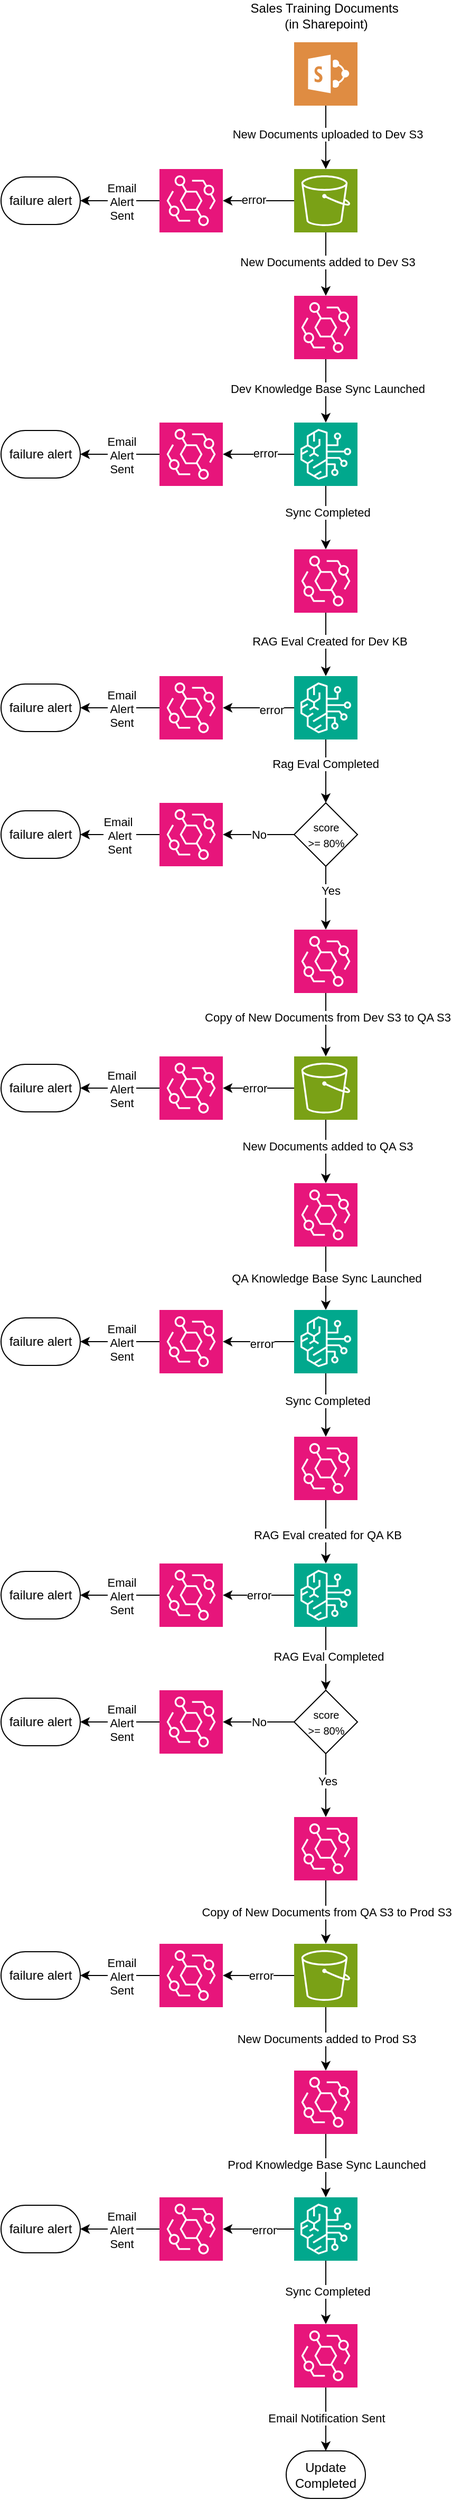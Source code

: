 <mxfile version="28.2.4">
  <diagram name="Page-1" id="6CO7TYVCKSgY1BVK7JIl">
    <mxGraphModel dx="1932" dy="1053" grid="1" gridSize="10" guides="1" tooltips="1" connect="1" arrows="1" fold="1" page="0" pageScale="1" pageWidth="850" pageHeight="1100" math="0" shadow="0">
      <root>
        <mxCell id="0" />
        <mxCell id="1" parent="0" />
        <mxCell id="IfqY_Ha_KSQStL62-luk-1" value="" style="sketch=0;pointerEvents=1;shadow=0;dashed=0;html=1;strokeColor=none;fillColor=#DF8C42;labelPosition=center;verticalLabelPosition=bottom;verticalAlign=top;align=center;outlineConnect=0;shape=mxgraph.veeam2.microsoft_sharepoint;aspect=fixed;" parent="1" vertex="1">
          <mxGeometry x="247.5" y="-120" width="60" height="60" as="geometry" />
        </mxCell>
        <mxCell id="IfqY_Ha_KSQStL62-luk-50" style="edgeStyle=orthogonalEdgeStyle;rounded=0;orthogonalLoop=1;jettySize=auto;html=1;exitX=0.5;exitY=1;exitDx=0;exitDy=0;exitPerimeter=0;" parent="1" source="IfqY_Ha_KSQStL62-luk-2" target="IfqY_Ha_KSQStL62-luk-12" edge="1">
          <mxGeometry relative="1" as="geometry" />
        </mxCell>
        <mxCell id="IfqY_Ha_KSQStL62-luk-72" value="New Documents added to Dev S3" style="edgeLabel;html=1;align=center;verticalAlign=middle;resizable=0;points=[];" parent="IfqY_Ha_KSQStL62-luk-50" vertex="1" connectable="0">
          <mxGeometry x="-0.067" y="1" relative="1" as="geometry">
            <mxPoint as="offset" />
          </mxGeometry>
        </mxCell>
        <mxCell id="IfqY_Ha_KSQStL62-luk-2" value="" style="sketch=0;points=[[0,0,0],[0.25,0,0],[0.5,0,0],[0.75,0,0],[1,0,0],[0,1,0],[0.25,1,0],[0.5,1,0],[0.75,1,0],[1,1,0],[0,0.25,0],[0,0.5,0],[0,0.75,0],[1,0.25,0],[1,0.5,0],[1,0.75,0]];outlineConnect=0;fontColor=#232F3E;fillColor=#7AA116;strokeColor=#ffffff;dashed=0;verticalLabelPosition=bottom;verticalAlign=top;align=center;html=1;fontSize=12;fontStyle=0;aspect=fixed;shape=mxgraph.aws4.resourceIcon;resIcon=mxgraph.aws4.s3;" parent="1" vertex="1">
          <mxGeometry x="247.5" width="60" height="60" as="geometry" />
        </mxCell>
        <mxCell id="IfqY_Ha_KSQStL62-luk-3" value="" style="sketch=0;points=[[0,0,0],[0.25,0,0],[0.5,0,0],[0.75,0,0],[1,0,0],[0,1,0],[0.25,1,0],[0.5,1,0],[0.75,1,0],[1,1,0],[0,0.25,0],[0,0.5,0],[0,0.75,0],[1,0.25,0],[1,0.5,0],[1,0.75,0]];outlineConnect=0;fontColor=#232F3E;fillColor=#01A88D;strokeColor=#ffffff;dashed=0;verticalLabelPosition=bottom;verticalAlign=top;align=center;html=1;fontSize=12;fontStyle=0;aspect=fixed;shape=mxgraph.aws4.resourceIcon;resIcon=mxgraph.aws4.bedrock;" parent="1" vertex="1">
          <mxGeometry x="247.5" y="240" width="60" height="60" as="geometry" />
        </mxCell>
        <mxCell id="IfqY_Ha_KSQStL62-luk-134" style="edgeStyle=orthogonalEdgeStyle;rounded=0;orthogonalLoop=1;jettySize=auto;html=1;exitX=0;exitY=0.5;exitDx=0;exitDy=0;exitPerimeter=0;" parent="1" source="IfqY_Ha_KSQStL62-luk-4" target="IfqY_Ha_KSQStL62-luk-120" edge="1">
          <mxGeometry relative="1" as="geometry" />
        </mxCell>
        <mxCell id="IfqY_Ha_KSQStL62-luk-135" value="error" style="edgeLabel;html=1;align=center;verticalAlign=middle;resizable=0;points=[];" parent="IfqY_Ha_KSQStL62-luk-134" vertex="1" connectable="0">
          <mxGeometry x="-0.363" y="2" relative="1" as="geometry">
            <mxPoint as="offset" />
          </mxGeometry>
        </mxCell>
        <mxCell id="IfqY_Ha_KSQStL62-luk-4" value="" style="sketch=0;points=[[0,0,0],[0.25,0,0],[0.5,0,0],[0.75,0,0],[1,0,0],[0,1,0],[0.25,1,0],[0.5,1,0],[0.75,1,0],[1,1,0],[0,0.25,0],[0,0.5,0],[0,0.75,0],[1,0.25,0],[1,0.5,0],[1,0.75,0]];outlineConnect=0;fontColor=#232F3E;fillColor=#01A88D;strokeColor=#ffffff;dashed=0;verticalLabelPosition=bottom;verticalAlign=top;align=center;html=1;fontSize=12;fontStyle=0;aspect=fixed;shape=mxgraph.aws4.resourceIcon;resIcon=mxgraph.aws4.bedrock;" parent="1" vertex="1">
          <mxGeometry x="247.5" y="480" width="60" height="60" as="geometry" />
        </mxCell>
        <mxCell id="IfqY_Ha_KSQStL62-luk-5" value="" style="sketch=0;points=[[0,0,0],[0.25,0,0],[0.5,0,0],[0.75,0,0],[1,0,0],[0,1,0],[0.25,1,0],[0.5,1,0],[0.75,1,0],[1,1,0],[0,0.25,0],[0,0.5,0],[0,0.75,0],[1,0.25,0],[1,0.5,0],[1,0.75,0]];outlineConnect=0;fontColor=#232F3E;fillColor=#E7157B;strokeColor=#ffffff;dashed=0;verticalLabelPosition=bottom;verticalAlign=top;align=center;html=1;fontSize=12;fontStyle=0;aspect=fixed;shape=mxgraph.aws4.resourceIcon;resIcon=mxgraph.aws4.eventbridge;" parent="1" vertex="1">
          <mxGeometry x="120" y="600" width="60" height="60" as="geometry" />
        </mxCell>
        <mxCell id="IfqY_Ha_KSQStL62-luk-10" value="" style="sketch=0;points=[[0,0,0],[0.25,0,0],[0.5,0,0],[0.75,0,0],[1,0,0],[0,1,0],[0.25,1,0],[0.5,1,0],[0.75,1,0],[1,1,0],[0,0.25,0],[0,0.5,0],[0,0.75,0],[1,0.25,0],[1,0.5,0],[1,0.75,0]];outlineConnect=0;fontColor=#232F3E;fillColor=#E7157B;strokeColor=#ffffff;dashed=0;verticalLabelPosition=bottom;verticalAlign=top;align=center;html=1;fontSize=12;fontStyle=0;aspect=fixed;shape=mxgraph.aws4.resourceIcon;resIcon=mxgraph.aws4.eventbridge;" parent="1" vertex="1">
          <mxGeometry x="247.5" y="360" width="60" height="60" as="geometry" />
        </mxCell>
        <mxCell id="IfqY_Ha_KSQStL62-luk-51" style="edgeStyle=orthogonalEdgeStyle;rounded=0;orthogonalLoop=1;jettySize=auto;html=1;exitX=0.5;exitY=1;exitDx=0;exitDy=0;exitPerimeter=0;" parent="1" source="IfqY_Ha_KSQStL62-luk-12" target="IfqY_Ha_KSQStL62-luk-3" edge="1">
          <mxGeometry relative="1" as="geometry" />
        </mxCell>
        <mxCell id="IfqY_Ha_KSQStL62-luk-73" value="Dev Knowledge Base Sync Launched" style="edgeLabel;html=1;align=center;verticalAlign=middle;resizable=0;points=[];" parent="IfqY_Ha_KSQStL62-luk-51" vertex="1" connectable="0">
          <mxGeometry x="-0.067" y="1" relative="1" as="geometry">
            <mxPoint as="offset" />
          </mxGeometry>
        </mxCell>
        <mxCell id="IfqY_Ha_KSQStL62-luk-12" value="" style="sketch=0;points=[[0,0,0],[0.25,0,0],[0.5,0,0],[0.75,0,0],[1,0,0],[0,1,0],[0.25,1,0],[0.5,1,0],[0.75,1,0],[1,1,0],[0,0.25,0],[0,0.5,0],[0,0.75,0],[1,0.25,0],[1,0.5,0],[1,0.75,0]];outlineConnect=0;fontColor=#232F3E;fillColor=#E7157B;strokeColor=#ffffff;dashed=0;verticalLabelPosition=bottom;verticalAlign=top;align=center;html=1;fontSize=12;fontStyle=0;aspect=fixed;shape=mxgraph.aws4.resourceIcon;resIcon=mxgraph.aws4.eventbridge;" parent="1" vertex="1">
          <mxGeometry x="247.5" y="120" width="60" height="60" as="geometry" />
        </mxCell>
        <mxCell id="IfqY_Ha_KSQStL62-luk-55" value="No" style="edgeStyle=orthogonalEdgeStyle;rounded=0;orthogonalLoop=1;jettySize=auto;html=1;exitX=0;exitY=0.5;exitDx=0;exitDy=0;exitPerimeter=0;" parent="1" source="IfqY_Ha_KSQStL62-luk-26" target="IfqY_Ha_KSQStL62-luk-5" edge="1">
          <mxGeometry relative="1" as="geometry" />
        </mxCell>
        <mxCell id="IfqY_Ha_KSQStL62-luk-57" style="edgeStyle=orthogonalEdgeStyle;rounded=0;orthogonalLoop=1;jettySize=auto;html=1;exitX=0.5;exitY=1;exitDx=0;exitDy=0;exitPerimeter=0;" parent="1" source="IfqY_Ha_KSQStL62-luk-26" target="IfqY_Ha_KSQStL62-luk-30" edge="1">
          <mxGeometry relative="1" as="geometry" />
        </mxCell>
        <mxCell id="IfqY_Ha_KSQStL62-luk-78" value="Yes" style="edgeLabel;html=1;align=center;verticalAlign=middle;resizable=0;points=[];" parent="IfqY_Ha_KSQStL62-luk-57" vertex="1" connectable="0">
          <mxGeometry x="-0.233" y="4" relative="1" as="geometry">
            <mxPoint as="offset" />
          </mxGeometry>
        </mxCell>
        <mxCell id="IfqY_Ha_KSQStL62-luk-26" value="&lt;div&gt;&lt;font style=&quot;font-size: 10px;&quot;&gt;score&lt;/font&gt;&lt;/div&gt;&lt;div&gt;&lt;font style=&quot;font-size: 10px;&quot;&gt;&amp;gt;= 80%&lt;/font&gt;&lt;/div&gt;" style="strokeWidth=1;html=1;shape=mxgraph.flowchart.decision;whiteSpace=wrap;aspect=fixed;" parent="1" vertex="1">
          <mxGeometry x="247.5" y="600" width="60" height="60" as="geometry" />
        </mxCell>
        <mxCell id="IfqY_Ha_KSQStL62-luk-29" value="failure alert" style="strokeWidth=1;html=1;shape=mxgraph.flowchart.terminator;whiteSpace=wrap;aspect=fixed;" parent="1" vertex="1">
          <mxGeometry x="-30" y="607.5" width="75" height="45" as="geometry" />
        </mxCell>
        <mxCell id="IfqY_Ha_KSQStL62-luk-30" value="" style="sketch=0;points=[[0,0,0],[0.25,0,0],[0.5,0,0],[0.75,0,0],[1,0,0],[0,1,0],[0.25,1,0],[0.5,1,0],[0.75,1,0],[1,1,0],[0,0.25,0],[0,0.5,0],[0,0.75,0],[1,0.25,0],[1,0.5,0],[1,0.75,0]];outlineConnect=0;fontColor=#232F3E;fillColor=#E7157B;strokeColor=#ffffff;dashed=0;verticalLabelPosition=bottom;verticalAlign=top;align=center;html=1;fontSize=12;fontStyle=0;aspect=fixed;shape=mxgraph.aws4.resourceIcon;resIcon=mxgraph.aws4.eventbridge;" parent="1" vertex="1">
          <mxGeometry x="247.5" y="720" width="60" height="60" as="geometry" />
        </mxCell>
        <mxCell id="IfqY_Ha_KSQStL62-luk-136" style="edgeStyle=orthogonalEdgeStyle;rounded=0;orthogonalLoop=1;jettySize=auto;html=1;exitX=0;exitY=0.5;exitDx=0;exitDy=0;exitPerimeter=0;" parent="1" source="IfqY_Ha_KSQStL62-luk-31" target="IfqY_Ha_KSQStL62-luk-116" edge="1">
          <mxGeometry relative="1" as="geometry" />
        </mxCell>
        <mxCell id="IfqY_Ha_KSQStL62-luk-137" value="error" style="edgeLabel;html=1;align=center;verticalAlign=middle;resizable=0;points=[];" parent="IfqY_Ha_KSQStL62-luk-136" vertex="1" connectable="0">
          <mxGeometry x="0.111" relative="1" as="geometry">
            <mxPoint as="offset" />
          </mxGeometry>
        </mxCell>
        <mxCell id="IfqY_Ha_KSQStL62-luk-31" value="" style="sketch=0;points=[[0,0,0],[0.25,0,0],[0.5,0,0],[0.75,0,0],[1,0,0],[0,1,0],[0.25,1,0],[0.5,1,0],[0.75,1,0],[1,1,0],[0,0.25,0],[0,0.5,0],[0,0.75,0],[1,0.25,0],[1,0.5,0],[1,0.75,0]];outlineConnect=0;fontColor=#232F3E;fillColor=#7AA116;strokeColor=#ffffff;dashed=0;verticalLabelPosition=bottom;verticalAlign=top;align=center;html=1;fontSize=12;fontStyle=0;aspect=fixed;shape=mxgraph.aws4.resourceIcon;resIcon=mxgraph.aws4.s3;" parent="1" vertex="1">
          <mxGeometry x="247.5" y="840" width="60" height="60" as="geometry" />
        </mxCell>
        <mxCell id="IfqY_Ha_KSQStL62-luk-61" style="edgeStyle=orthogonalEdgeStyle;rounded=0;orthogonalLoop=1;jettySize=auto;html=1;exitX=0.5;exitY=1;exitDx=0;exitDy=0;exitPerimeter=0;" parent="1" source="IfqY_Ha_KSQStL62-luk-32" target="IfqY_Ha_KSQStL62-luk-35" edge="1">
          <mxGeometry relative="1" as="geometry" />
        </mxCell>
        <mxCell id="IfqY_Ha_KSQStL62-luk-81" value="Sync Completed" style="edgeLabel;html=1;align=center;verticalAlign=middle;resizable=0;points=[];" parent="IfqY_Ha_KSQStL62-luk-61" vertex="1" connectable="0">
          <mxGeometry x="-0.133" y="1" relative="1" as="geometry">
            <mxPoint as="offset" />
          </mxGeometry>
        </mxCell>
        <mxCell id="IfqY_Ha_KSQStL62-luk-32" value="" style="sketch=0;points=[[0,0,0],[0.25,0,0],[0.5,0,0],[0.75,0,0],[1,0,0],[0,1,0],[0.25,1,0],[0.5,1,0],[0.75,1,0],[1,1,0],[0,0.25,0],[0,0.5,0],[0,0.75,0],[1,0.25,0],[1,0.5,0],[1,0.75,0]];outlineConnect=0;fontColor=#232F3E;fillColor=#01A88D;strokeColor=#ffffff;dashed=0;verticalLabelPosition=bottom;verticalAlign=top;align=center;html=1;fontSize=12;fontStyle=0;aspect=fixed;shape=mxgraph.aws4.resourceIcon;resIcon=mxgraph.aws4.bedrock;" parent="1" vertex="1">
          <mxGeometry x="247.5" y="1080" width="60" height="60" as="geometry" />
        </mxCell>
        <mxCell id="IfqY_Ha_KSQStL62-luk-33" value="" style="sketch=0;points=[[0,0,0],[0.25,0,0],[0.5,0,0],[0.75,0,0],[1,0,0],[0,1,0],[0.25,1,0],[0.5,1,0],[0.75,1,0],[1,1,0],[0,0.25,0],[0,0.5,0],[0,0.75,0],[1,0.25,0],[1,0.5,0],[1,0.75,0]];outlineConnect=0;fontColor=#232F3E;fillColor=#01A88D;strokeColor=#ffffff;dashed=0;verticalLabelPosition=bottom;verticalAlign=top;align=center;html=1;fontSize=12;fontStyle=0;aspect=fixed;shape=mxgraph.aws4.resourceIcon;resIcon=mxgraph.aws4.bedrock;" parent="1" vertex="1">
          <mxGeometry x="247.5" y="1320" width="60" height="60" as="geometry" />
        </mxCell>
        <mxCell id="IfqY_Ha_KSQStL62-luk-65" style="edgeStyle=orthogonalEdgeStyle;rounded=0;orthogonalLoop=1;jettySize=auto;html=1;exitX=0;exitY=0.5;exitDx=0;exitDy=0;exitPerimeter=0;" parent="1" source="IfqY_Ha_KSQStL62-luk-34" target="IfqY_Ha_KSQStL62-luk-38" edge="1">
          <mxGeometry relative="1" as="geometry" />
        </mxCell>
        <mxCell id="IfqY_Ha_KSQStL62-luk-84" value="&lt;div&gt;Email&lt;/div&gt;&lt;div&gt;Alert&lt;/div&gt;&lt;div&gt;Sent&lt;/div&gt;" style="edgeLabel;html=1;align=center;verticalAlign=middle;resizable=0;points=[];" parent="IfqY_Ha_KSQStL62-luk-65" vertex="1" connectable="0">
          <mxGeometry x="-0.04" y="1" relative="1" as="geometry">
            <mxPoint as="offset" />
          </mxGeometry>
        </mxCell>
        <mxCell id="IfqY_Ha_KSQStL62-luk-34" value="" style="sketch=0;points=[[0,0,0],[0.25,0,0],[0.5,0,0],[0.75,0,0],[1,0,0],[0,1,0],[0.25,1,0],[0.5,1,0],[0.75,1,0],[1,1,0],[0,0.25,0],[0,0.5,0],[0,0.75,0],[1,0.25,0],[1,0.5,0],[1,0.75,0]];outlineConnect=0;fontColor=#232F3E;fillColor=#E7157B;strokeColor=#ffffff;dashed=0;verticalLabelPosition=bottom;verticalAlign=top;align=center;html=1;fontSize=12;fontStyle=0;aspect=fixed;shape=mxgraph.aws4.resourceIcon;resIcon=mxgraph.aws4.eventbridge;" parent="1" vertex="1">
          <mxGeometry x="120" y="1440" width="60" height="60" as="geometry" />
        </mxCell>
        <mxCell id="IfqY_Ha_KSQStL62-luk-35" value="" style="sketch=0;points=[[0,0,0],[0.25,0,0],[0.5,0,0],[0.75,0,0],[1,0,0],[0,1,0],[0.25,1,0],[0.5,1,0],[0.75,1,0],[1,1,0],[0,0.25,0],[0,0.5,0],[0,0.75,0],[1,0.25,0],[1,0.5,0],[1,0.75,0]];outlineConnect=0;fontColor=#232F3E;fillColor=#E7157B;strokeColor=#ffffff;dashed=0;verticalLabelPosition=bottom;verticalAlign=top;align=center;html=1;fontSize=12;fontStyle=0;aspect=fixed;shape=mxgraph.aws4.resourceIcon;resIcon=mxgraph.aws4.eventbridge;" parent="1" vertex="1">
          <mxGeometry x="247.5" y="1200" width="60" height="60" as="geometry" />
        </mxCell>
        <mxCell id="IfqY_Ha_KSQStL62-luk-36" value="" style="sketch=0;points=[[0,0,0],[0.25,0,0],[0.5,0,0],[0.75,0,0],[1,0,0],[0,1,0],[0.25,1,0],[0.5,1,0],[0.75,1,0],[1,1,0],[0,0.25,0],[0,0.5,0],[0,0.75,0],[1,0.25,0],[1,0.5,0],[1,0.75,0]];outlineConnect=0;fontColor=#232F3E;fillColor=#E7157B;strokeColor=#ffffff;dashed=0;verticalLabelPosition=bottom;verticalAlign=top;align=center;html=1;fontSize=12;fontStyle=0;aspect=fixed;shape=mxgraph.aws4.resourceIcon;resIcon=mxgraph.aws4.eventbridge;" parent="1" vertex="1">
          <mxGeometry x="247.5" y="960" width="60" height="60" as="geometry" />
        </mxCell>
        <mxCell id="IfqY_Ha_KSQStL62-luk-64" value="No" style="edgeStyle=orthogonalEdgeStyle;rounded=0;orthogonalLoop=1;jettySize=auto;html=1;exitX=0;exitY=0.5;exitDx=0;exitDy=0;exitPerimeter=0;" parent="1" source="IfqY_Ha_KSQStL62-luk-37" target="IfqY_Ha_KSQStL62-luk-34" edge="1">
          <mxGeometry relative="1" as="geometry" />
        </mxCell>
        <mxCell id="IfqY_Ha_KSQStL62-luk-37" value="&lt;div&gt;&lt;font style=&quot;font-size: 10px;&quot;&gt;score&lt;/font&gt;&lt;/div&gt;&lt;div&gt;&lt;font style=&quot;font-size: 10px;&quot;&gt;&amp;gt;= 80%&lt;/font&gt;&lt;/div&gt;" style="strokeWidth=1;html=1;shape=mxgraph.flowchart.decision;whiteSpace=wrap;aspect=fixed;" parent="1" vertex="1">
          <mxGeometry x="247.5" y="1440" width="60" height="60" as="geometry" />
        </mxCell>
        <mxCell id="IfqY_Ha_KSQStL62-luk-38" value="failure alert" style="strokeWidth=1;html=1;shape=mxgraph.flowchart.terminator;whiteSpace=wrap;aspect=fixed;" parent="1" vertex="1">
          <mxGeometry x="-30" y="1447.5" width="75" height="45" as="geometry" />
        </mxCell>
        <mxCell id="IfqY_Ha_KSQStL62-luk-39" value="" style="sketch=0;points=[[0,0,0],[0.25,0,0],[0.5,0,0],[0.75,0,0],[1,0,0],[0,1,0],[0.25,1,0],[0.5,1,0],[0.75,1,0],[1,1,0],[0,0.25,0],[0,0.5,0],[0,0.75,0],[1,0.25,0],[1,0.5,0],[1,0.75,0]];outlineConnect=0;fontColor=#232F3E;fillColor=#E7157B;strokeColor=#ffffff;dashed=0;verticalLabelPosition=bottom;verticalAlign=top;align=center;html=1;fontSize=12;fontStyle=0;aspect=fixed;shape=mxgraph.aws4.resourceIcon;resIcon=mxgraph.aws4.eventbridge;" parent="1" vertex="1">
          <mxGeometry x="247.5" y="1560" width="60" height="60" as="geometry" />
        </mxCell>
        <mxCell id="IfqY_Ha_KSQStL62-luk-40" value="" style="sketch=0;points=[[0,0,0],[0.25,0,0],[0.5,0,0],[0.75,0,0],[1,0,0],[0,1,0],[0.25,1,0],[0.5,1,0],[0.75,1,0],[1,1,0],[0,0.25,0],[0,0.5,0],[0,0.75,0],[1,0.25,0],[1,0.5,0],[1,0.75,0]];outlineConnect=0;fontColor=#232F3E;fillColor=#7AA116;strokeColor=#ffffff;dashed=0;verticalLabelPosition=bottom;verticalAlign=top;align=center;html=1;fontSize=12;fontStyle=0;aspect=fixed;shape=mxgraph.aws4.resourceIcon;resIcon=mxgraph.aws4.s3;" parent="1" vertex="1">
          <mxGeometry x="247.5" y="1680" width="60" height="60" as="geometry" />
        </mxCell>
        <mxCell id="IfqY_Ha_KSQStL62-luk-88" style="edgeStyle=orthogonalEdgeStyle;rounded=0;orthogonalLoop=1;jettySize=auto;html=1;exitX=0.5;exitY=1;exitDx=0;exitDy=0;exitPerimeter=0;" parent="1" source="IfqY_Ha_KSQStL62-luk-41" target="IfqY_Ha_KSQStL62-luk-87" edge="1">
          <mxGeometry relative="1" as="geometry" />
        </mxCell>
        <mxCell id="IfqY_Ha_KSQStL62-luk-89" value="Sync Completed" style="edgeLabel;html=1;align=center;verticalAlign=middle;resizable=0;points=[];" parent="IfqY_Ha_KSQStL62-luk-88" vertex="1" connectable="0">
          <mxGeometry x="-0.033" y="1" relative="1" as="geometry">
            <mxPoint as="offset" />
          </mxGeometry>
        </mxCell>
        <mxCell id="IfqY_Ha_KSQStL62-luk-143" style="edgeStyle=orthogonalEdgeStyle;rounded=0;orthogonalLoop=1;jettySize=auto;html=1;exitX=0;exitY=0.5;exitDx=0;exitDy=0;exitPerimeter=0;" parent="1" source="IfqY_Ha_KSQStL62-luk-41" target="IfqY_Ha_KSQStL62-luk-104" edge="1">
          <mxGeometry relative="1" as="geometry" />
        </mxCell>
        <mxCell id="IfqY_Ha_KSQStL62-luk-144" value="error" style="edgeLabel;html=1;align=center;verticalAlign=middle;resizable=0;points=[];" parent="IfqY_Ha_KSQStL62-luk-143" vertex="1" connectable="0">
          <mxGeometry x="-0.156" y="1" relative="1" as="geometry">
            <mxPoint as="offset" />
          </mxGeometry>
        </mxCell>
        <mxCell id="IfqY_Ha_KSQStL62-luk-41" value="" style="sketch=0;points=[[0,0,0],[0.25,0,0],[0.5,0,0],[0.75,0,0],[1,0,0],[0,1,0],[0.25,1,0],[0.5,1,0],[0.75,1,0],[1,1,0],[0,0.25,0],[0,0.5,0],[0,0.75,0],[1,0.25,0],[1,0.5,0],[1,0.75,0]];outlineConnect=0;fontColor=#232F3E;fillColor=#01A88D;strokeColor=#ffffff;dashed=0;verticalLabelPosition=bottom;verticalAlign=top;align=center;html=1;fontSize=12;fontStyle=0;aspect=fixed;shape=mxgraph.aws4.resourceIcon;resIcon=mxgraph.aws4.bedrock;" parent="1" vertex="1">
          <mxGeometry x="247.5" y="1920" width="60" height="60" as="geometry" />
        </mxCell>
        <mxCell id="IfqY_Ha_KSQStL62-luk-45" value="" style="sketch=0;points=[[0,0,0],[0.25,0,0],[0.5,0,0],[0.75,0,0],[1,0,0],[0,1,0],[0.25,1,0],[0.5,1,0],[0.75,1,0],[1,1,0],[0,0.25,0],[0,0.5,0],[0,0.75,0],[1,0.25,0],[1,0.5,0],[1,0.75,0]];outlineConnect=0;fontColor=#232F3E;fillColor=#E7157B;strokeColor=#ffffff;dashed=0;verticalLabelPosition=bottom;verticalAlign=top;align=center;html=1;fontSize=12;fontStyle=0;aspect=fixed;shape=mxgraph.aws4.resourceIcon;resIcon=mxgraph.aws4.eventbridge;" parent="1" vertex="1">
          <mxGeometry x="247.5" y="1800" width="60" height="60" as="geometry" />
        </mxCell>
        <mxCell id="IfqY_Ha_KSQStL62-luk-49" style="edgeStyle=orthogonalEdgeStyle;rounded=0;orthogonalLoop=1;jettySize=auto;html=1;entryX=0.5;entryY=0;entryDx=0;entryDy=0;entryPerimeter=0;" parent="1" source="IfqY_Ha_KSQStL62-luk-1" target="IfqY_Ha_KSQStL62-luk-2" edge="1">
          <mxGeometry relative="1" as="geometry" />
        </mxCell>
        <mxCell id="IfqY_Ha_KSQStL62-luk-71" value="New Documents uploaded to Dev S3" style="edgeLabel;html=1;align=center;verticalAlign=middle;resizable=0;points=[];" parent="IfqY_Ha_KSQStL62-luk-49" vertex="1" connectable="0">
          <mxGeometry x="-0.1" y="1" relative="1" as="geometry">
            <mxPoint as="offset" />
          </mxGeometry>
        </mxCell>
        <mxCell id="IfqY_Ha_KSQStL62-luk-52" style="edgeStyle=orthogonalEdgeStyle;rounded=0;orthogonalLoop=1;jettySize=auto;html=1;exitX=0.5;exitY=1;exitDx=0;exitDy=0;exitPerimeter=0;entryX=0.5;entryY=0;entryDx=0;entryDy=0;entryPerimeter=0;" parent="1" source="IfqY_Ha_KSQStL62-luk-3" target="IfqY_Ha_KSQStL62-luk-10" edge="1">
          <mxGeometry relative="1" as="geometry" />
        </mxCell>
        <mxCell id="IfqY_Ha_KSQStL62-luk-74" value="Sync Completed" style="edgeLabel;html=1;align=center;verticalAlign=middle;resizable=0;points=[];" parent="IfqY_Ha_KSQStL62-luk-52" vertex="1" connectable="0">
          <mxGeometry x="-0.167" y="1" relative="1" as="geometry">
            <mxPoint as="offset" />
          </mxGeometry>
        </mxCell>
        <mxCell id="IfqY_Ha_KSQStL62-luk-53" style="edgeStyle=orthogonalEdgeStyle;rounded=0;orthogonalLoop=1;jettySize=auto;html=1;exitX=0.5;exitY=1;exitDx=0;exitDy=0;exitPerimeter=0;entryX=0.5;entryY=0;entryDx=0;entryDy=0;entryPerimeter=0;" parent="1" source="IfqY_Ha_KSQStL62-luk-10" target="IfqY_Ha_KSQStL62-luk-4" edge="1">
          <mxGeometry relative="1" as="geometry" />
        </mxCell>
        <mxCell id="IfqY_Ha_KSQStL62-luk-75" value="RAG Eval Created for Dev KB" style="edgeLabel;html=1;align=center;verticalAlign=middle;resizable=0;points=[];" parent="IfqY_Ha_KSQStL62-luk-53" vertex="1" connectable="0">
          <mxGeometry x="-0.1" y="3" relative="1" as="geometry">
            <mxPoint as="offset" />
          </mxGeometry>
        </mxCell>
        <mxCell id="IfqY_Ha_KSQStL62-luk-54" style="edgeStyle=orthogonalEdgeStyle;rounded=0;orthogonalLoop=1;jettySize=auto;html=1;exitX=0.5;exitY=1;exitDx=0;exitDy=0;exitPerimeter=0;entryX=0.5;entryY=0;entryDx=0;entryDy=0;entryPerimeter=0;" parent="1" source="IfqY_Ha_KSQStL62-luk-4" target="IfqY_Ha_KSQStL62-luk-26" edge="1">
          <mxGeometry relative="1" as="geometry" />
        </mxCell>
        <mxCell id="IfqY_Ha_KSQStL62-luk-76" value="Rag Eval Completed" style="edgeLabel;html=1;align=center;verticalAlign=middle;resizable=0;points=[];" parent="IfqY_Ha_KSQStL62-luk-54" vertex="1" connectable="0">
          <mxGeometry x="-0.233" y="-1" relative="1" as="geometry">
            <mxPoint as="offset" />
          </mxGeometry>
        </mxCell>
        <mxCell id="IfqY_Ha_KSQStL62-luk-56" style="edgeStyle=orthogonalEdgeStyle;rounded=0;orthogonalLoop=1;jettySize=auto;html=1;exitX=0;exitY=0.5;exitDx=0;exitDy=0;exitPerimeter=0;entryX=1;entryY=0.5;entryDx=0;entryDy=0;entryPerimeter=0;" parent="1" source="IfqY_Ha_KSQStL62-luk-5" target="IfqY_Ha_KSQStL62-luk-29" edge="1">
          <mxGeometry relative="1" as="geometry" />
        </mxCell>
        <mxCell id="IfqY_Ha_KSQStL62-luk-77" value="&lt;div&gt;Email&amp;nbsp;&lt;/div&gt;&lt;div&gt;Alert&lt;/div&gt;&lt;div&gt;Sent&lt;/div&gt;" style="edgeLabel;html=1;align=center;verticalAlign=middle;resizable=0;points=[];" parent="IfqY_Ha_KSQStL62-luk-56" vertex="1" connectable="0">
          <mxGeometry x="0.013" y="1" relative="1" as="geometry">
            <mxPoint as="offset" />
          </mxGeometry>
        </mxCell>
        <mxCell id="IfqY_Ha_KSQStL62-luk-58" style="edgeStyle=orthogonalEdgeStyle;rounded=0;orthogonalLoop=1;jettySize=auto;html=1;exitX=0.5;exitY=1;exitDx=0;exitDy=0;exitPerimeter=0;entryX=0.5;entryY=0;entryDx=0;entryDy=0;entryPerimeter=0;" parent="1" source="IfqY_Ha_KSQStL62-luk-30" target="IfqY_Ha_KSQStL62-luk-31" edge="1">
          <mxGeometry relative="1" as="geometry" />
        </mxCell>
        <mxCell id="IfqY_Ha_KSQStL62-luk-79" value="Copy of New Documents from Dev S3 to QA S3" style="edgeLabel;html=1;align=center;verticalAlign=middle;resizable=0;points=[];" parent="IfqY_Ha_KSQStL62-luk-58" vertex="1" connectable="0">
          <mxGeometry x="-0.233" y="1" relative="1" as="geometry">
            <mxPoint as="offset" />
          </mxGeometry>
        </mxCell>
        <mxCell id="IfqY_Ha_KSQStL62-luk-59" style="edgeStyle=orthogonalEdgeStyle;rounded=0;orthogonalLoop=1;jettySize=auto;html=1;exitX=0.5;exitY=1;exitDx=0;exitDy=0;exitPerimeter=0;entryX=0.5;entryY=0;entryDx=0;entryDy=0;entryPerimeter=0;" parent="1" source="IfqY_Ha_KSQStL62-luk-31" target="IfqY_Ha_KSQStL62-luk-36" edge="1">
          <mxGeometry relative="1" as="geometry" />
        </mxCell>
        <mxCell id="IfqY_Ha_KSQStL62-luk-80" value="New Documents added to QA S3" style="edgeLabel;html=1;align=center;verticalAlign=middle;resizable=0;points=[];" parent="IfqY_Ha_KSQStL62-luk-59" vertex="1" connectable="0">
          <mxGeometry x="-0.167" y="1" relative="1" as="geometry">
            <mxPoint as="offset" />
          </mxGeometry>
        </mxCell>
        <mxCell id="IfqY_Ha_KSQStL62-luk-60" value="QA Knowledge Base Sync Launched" style="edgeStyle=orthogonalEdgeStyle;rounded=0;orthogonalLoop=1;jettySize=auto;html=1;exitX=0.5;exitY=1;exitDx=0;exitDy=0;exitPerimeter=0;entryX=0.5;entryY=0;entryDx=0;entryDy=0;entryPerimeter=0;" parent="1" source="IfqY_Ha_KSQStL62-luk-36" target="IfqY_Ha_KSQStL62-luk-32" edge="1">
          <mxGeometry relative="1" as="geometry">
            <mxPoint as="offset" />
          </mxGeometry>
        </mxCell>
        <mxCell id="IfqY_Ha_KSQStL62-luk-62" style="edgeStyle=orthogonalEdgeStyle;rounded=0;orthogonalLoop=1;jettySize=auto;html=1;exitX=0.5;exitY=1;exitDx=0;exitDy=0;exitPerimeter=0;entryX=0.5;entryY=0;entryDx=0;entryDy=0;entryPerimeter=0;" parent="1" source="IfqY_Ha_KSQStL62-luk-35" target="IfqY_Ha_KSQStL62-luk-33" edge="1">
          <mxGeometry relative="1" as="geometry" />
        </mxCell>
        <mxCell id="IfqY_Ha_KSQStL62-luk-82" value="RAG Eval created for QA KB" style="edgeLabel;html=1;align=center;verticalAlign=middle;resizable=0;points=[];" parent="IfqY_Ha_KSQStL62-luk-62" vertex="1" connectable="0">
          <mxGeometry x="0.1" y="1" relative="1" as="geometry">
            <mxPoint as="offset" />
          </mxGeometry>
        </mxCell>
        <mxCell id="IfqY_Ha_KSQStL62-luk-63" style="edgeStyle=orthogonalEdgeStyle;rounded=0;orthogonalLoop=1;jettySize=auto;html=1;exitX=0.5;exitY=1;exitDx=0;exitDy=0;exitPerimeter=0;entryX=0.5;entryY=0;entryDx=0;entryDy=0;entryPerimeter=0;" parent="1" source="IfqY_Ha_KSQStL62-luk-33" target="IfqY_Ha_KSQStL62-luk-37" edge="1">
          <mxGeometry relative="1" as="geometry" />
        </mxCell>
        <mxCell id="IfqY_Ha_KSQStL62-luk-83" value="RAG Eval Completed" style="edgeLabel;html=1;align=center;verticalAlign=middle;resizable=0;points=[];" parent="IfqY_Ha_KSQStL62-luk-63" vertex="1" connectable="0">
          <mxGeometry x="-0.067" y="2" relative="1" as="geometry">
            <mxPoint as="offset" />
          </mxGeometry>
        </mxCell>
        <mxCell id="IfqY_Ha_KSQStL62-luk-66" style="edgeStyle=orthogonalEdgeStyle;rounded=0;orthogonalLoop=1;jettySize=auto;html=1;exitX=0.5;exitY=1;exitDx=0;exitDy=0;exitPerimeter=0;entryX=0.5;entryY=0;entryDx=0;entryDy=0;entryPerimeter=0;" parent="1" source="IfqY_Ha_KSQStL62-luk-37" target="IfqY_Ha_KSQStL62-luk-39" edge="1">
          <mxGeometry relative="1" as="geometry" />
        </mxCell>
        <mxCell id="IfqY_Ha_KSQStL62-luk-85" value="Yes" style="edgeLabel;html=1;align=center;verticalAlign=middle;resizable=0;points=[];" parent="IfqY_Ha_KSQStL62-luk-66" vertex="1" connectable="0">
          <mxGeometry x="-0.133" y="1" relative="1" as="geometry">
            <mxPoint as="offset" />
          </mxGeometry>
        </mxCell>
        <mxCell id="IfqY_Ha_KSQStL62-luk-67" value="Copy of New Documents from QA S3 to Prod S3" style="edgeStyle=orthogonalEdgeStyle;rounded=0;orthogonalLoop=1;jettySize=auto;html=1;exitX=0.5;exitY=1;exitDx=0;exitDy=0;exitPerimeter=0;entryX=0.5;entryY=0;entryDx=0;entryDy=0;entryPerimeter=0;" parent="1" source="IfqY_Ha_KSQStL62-luk-39" target="IfqY_Ha_KSQStL62-luk-40" edge="1">
          <mxGeometry relative="1" as="geometry" />
        </mxCell>
        <mxCell id="IfqY_Ha_KSQStL62-luk-68" value="New Documents added to Prod S3" style="edgeStyle=orthogonalEdgeStyle;rounded=0;orthogonalLoop=1;jettySize=auto;html=1;exitX=0.5;exitY=1;exitDx=0;exitDy=0;exitPerimeter=0;entryX=0.5;entryY=0;entryDx=0;entryDy=0;entryPerimeter=0;" parent="1" source="IfqY_Ha_KSQStL62-luk-40" target="IfqY_Ha_KSQStL62-luk-45" edge="1">
          <mxGeometry relative="1" as="geometry" />
        </mxCell>
        <mxCell id="IfqY_Ha_KSQStL62-luk-69" style="edgeStyle=orthogonalEdgeStyle;rounded=0;orthogonalLoop=1;jettySize=auto;html=1;exitX=0.5;exitY=1;exitDx=0;exitDy=0;exitPerimeter=0;entryX=0.5;entryY=0;entryDx=0;entryDy=0;entryPerimeter=0;" parent="1" source="IfqY_Ha_KSQStL62-luk-45" target="IfqY_Ha_KSQStL62-luk-41" edge="1">
          <mxGeometry relative="1" as="geometry" />
        </mxCell>
        <mxCell id="IfqY_Ha_KSQStL62-luk-86" value="Prod Knowledge Base Sync Launched" style="edgeLabel;html=1;align=center;verticalAlign=middle;resizable=0;points=[];" parent="IfqY_Ha_KSQStL62-luk-69" vertex="1" connectable="0">
          <mxGeometry x="-0.033" relative="1" as="geometry">
            <mxPoint as="offset" />
          </mxGeometry>
        </mxCell>
        <mxCell id="IfqY_Ha_KSQStL62-luk-70" value="&lt;div&gt;Sales Training Documents&amp;nbsp;&lt;/div&gt;&lt;div&gt;(in Sharepoint)&lt;/div&gt;" style="text;html=1;align=center;verticalAlign=middle;whiteSpace=wrap;rounded=0;" parent="1" vertex="1">
          <mxGeometry x="197.5" y="-160" width="160" height="30" as="geometry" />
        </mxCell>
        <mxCell id="IfqY_Ha_KSQStL62-luk-87" value="" style="sketch=0;points=[[0,0,0],[0.25,0,0],[0.5,0,0],[0.75,0,0],[1,0,0],[0,1,0],[0.25,1,0],[0.5,1,0],[0.75,1,0],[1,1,0],[0,0.25,0],[0,0.5,0],[0,0.75,0],[1,0.25,0],[1,0.5,0],[1,0.75,0]];outlineConnect=0;fontColor=#232F3E;fillColor=#E7157B;strokeColor=#ffffff;dashed=0;verticalLabelPosition=bottom;verticalAlign=top;align=center;html=1;fontSize=12;fontStyle=0;aspect=fixed;shape=mxgraph.aws4.resourceIcon;resIcon=mxgraph.aws4.eventbridge;" parent="1" vertex="1">
          <mxGeometry x="247.5" y="2040" width="60" height="60" as="geometry" />
        </mxCell>
        <mxCell id="IfqY_Ha_KSQStL62-luk-90" value="&lt;div&gt;Update&lt;/div&gt;&lt;div&gt;Completed&lt;/div&gt;" style="strokeWidth=1;html=1;shape=mxgraph.flowchart.terminator;whiteSpace=wrap;aspect=fixed;" parent="1" vertex="1">
          <mxGeometry x="240" y="2160" width="75" height="45" as="geometry" />
        </mxCell>
        <mxCell id="IfqY_Ha_KSQStL62-luk-91" style="edgeStyle=orthogonalEdgeStyle;rounded=0;orthogonalLoop=1;jettySize=auto;html=1;exitX=0.5;exitY=1;exitDx=0;exitDy=0;exitPerimeter=0;entryX=0.5;entryY=0;entryDx=0;entryDy=0;entryPerimeter=0;" parent="1" source="IfqY_Ha_KSQStL62-luk-87" target="IfqY_Ha_KSQStL62-luk-90" edge="1">
          <mxGeometry relative="1" as="geometry" />
        </mxCell>
        <mxCell id="IfqY_Ha_KSQStL62-luk-92" value="Email Notification Sent" style="edgeLabel;html=1;align=center;verticalAlign=middle;resizable=0;points=[];" parent="IfqY_Ha_KSQStL62-luk-91" vertex="1" connectable="0">
          <mxGeometry x="-0.033" relative="1" as="geometry">
            <mxPoint as="offset" />
          </mxGeometry>
        </mxCell>
        <mxCell id="IfqY_Ha_KSQStL62-luk-98" style="edgeStyle=orthogonalEdgeStyle;rounded=0;orthogonalLoop=1;jettySize=auto;html=1;exitX=0;exitY=0.5;exitDx=0;exitDy=0;exitPerimeter=0;" parent="1" source="IfqY_Ha_KSQStL62-luk-100" target="IfqY_Ha_KSQStL62-luk-101" edge="1">
          <mxGeometry relative="1" as="geometry" />
        </mxCell>
        <mxCell id="IfqY_Ha_KSQStL62-luk-99" value="&lt;div&gt;Email&lt;/div&gt;&lt;div&gt;Alert&lt;/div&gt;&lt;div&gt;Sent&lt;/div&gt;" style="edgeLabel;html=1;align=center;verticalAlign=middle;resizable=0;points=[];" parent="IfqY_Ha_KSQStL62-luk-98" vertex="1" connectable="0">
          <mxGeometry x="-0.04" y="1" relative="1" as="geometry">
            <mxPoint as="offset" />
          </mxGeometry>
        </mxCell>
        <mxCell id="IfqY_Ha_KSQStL62-luk-100" value="" style="sketch=0;points=[[0,0,0],[0.25,0,0],[0.5,0,0],[0.75,0,0],[1,0,0],[0,1,0],[0.25,1,0],[0.5,1,0],[0.75,1,0],[1,1,0],[0,0.25,0],[0,0.5,0],[0,0.75,0],[1,0.25,0],[1,0.5,0],[1,0.75,0]];outlineConnect=0;fontColor=#232F3E;fillColor=#E7157B;strokeColor=#ffffff;dashed=0;verticalLabelPosition=bottom;verticalAlign=top;align=center;html=1;fontSize=12;fontStyle=0;aspect=fixed;shape=mxgraph.aws4.resourceIcon;resIcon=mxgraph.aws4.eventbridge;" parent="1" vertex="1">
          <mxGeometry x="120" y="1680" width="60" height="60" as="geometry" />
        </mxCell>
        <mxCell id="IfqY_Ha_KSQStL62-luk-101" value="failure alert" style="strokeWidth=1;html=1;shape=mxgraph.flowchart.terminator;whiteSpace=wrap;aspect=fixed;" parent="1" vertex="1">
          <mxGeometry x="-30" y="1687.5" width="75" height="45" as="geometry" />
        </mxCell>
        <mxCell id="IfqY_Ha_KSQStL62-luk-102" style="edgeStyle=orthogonalEdgeStyle;rounded=0;orthogonalLoop=1;jettySize=auto;html=1;exitX=0;exitY=0.5;exitDx=0;exitDy=0;exitPerimeter=0;" parent="1" source="IfqY_Ha_KSQStL62-luk-104" target="IfqY_Ha_KSQStL62-luk-105" edge="1">
          <mxGeometry relative="1" as="geometry" />
        </mxCell>
        <mxCell id="IfqY_Ha_KSQStL62-luk-103" value="&lt;div&gt;Email&lt;/div&gt;&lt;div&gt;Alert&lt;/div&gt;&lt;div&gt;Sent&lt;/div&gt;" style="edgeLabel;html=1;align=center;verticalAlign=middle;resizable=0;points=[];" parent="IfqY_Ha_KSQStL62-luk-102" vertex="1" connectable="0">
          <mxGeometry x="-0.04" y="1" relative="1" as="geometry">
            <mxPoint as="offset" />
          </mxGeometry>
        </mxCell>
        <mxCell id="IfqY_Ha_KSQStL62-luk-104" value="" style="sketch=0;points=[[0,0,0],[0.25,0,0],[0.5,0,0],[0.75,0,0],[1,0,0],[0,1,0],[0.25,1,0],[0.5,1,0],[0.75,1,0],[1,1,0],[0,0.25,0],[0,0.5,0],[0,0.75,0],[1,0.25,0],[1,0.5,0],[1,0.75,0]];outlineConnect=0;fontColor=#232F3E;fillColor=#E7157B;strokeColor=#ffffff;dashed=0;verticalLabelPosition=bottom;verticalAlign=top;align=center;html=1;fontSize=12;fontStyle=0;aspect=fixed;shape=mxgraph.aws4.resourceIcon;resIcon=mxgraph.aws4.eventbridge;" parent="1" vertex="1">
          <mxGeometry x="120" y="1920" width="60" height="60" as="geometry" />
        </mxCell>
        <mxCell id="IfqY_Ha_KSQStL62-luk-105" value="failure alert" style="strokeWidth=1;html=1;shape=mxgraph.flowchart.terminator;whiteSpace=wrap;aspect=fixed;" parent="1" vertex="1">
          <mxGeometry x="-30" y="1927.5" width="75" height="45" as="geometry" />
        </mxCell>
        <mxCell id="IfqY_Ha_KSQStL62-luk-106" style="edgeStyle=orthogonalEdgeStyle;rounded=0;orthogonalLoop=1;jettySize=auto;html=1;exitX=0;exitY=0.5;exitDx=0;exitDy=0;exitPerimeter=0;" parent="1" source="IfqY_Ha_KSQStL62-luk-108" target="IfqY_Ha_KSQStL62-luk-109" edge="1">
          <mxGeometry relative="1" as="geometry" />
        </mxCell>
        <mxCell id="IfqY_Ha_KSQStL62-luk-107" value="&lt;div&gt;Email&lt;/div&gt;&lt;div&gt;Alert&lt;/div&gt;&lt;div&gt;Sent&lt;/div&gt;" style="edgeLabel;html=1;align=center;verticalAlign=middle;resizable=0;points=[];" parent="IfqY_Ha_KSQStL62-luk-106" vertex="1" connectable="0">
          <mxGeometry x="-0.04" y="1" relative="1" as="geometry">
            <mxPoint as="offset" />
          </mxGeometry>
        </mxCell>
        <mxCell id="IfqY_Ha_KSQStL62-luk-108" value="" style="sketch=0;points=[[0,0,0],[0.25,0,0],[0.5,0,0],[0.75,0,0],[1,0,0],[0,1,0],[0.25,1,0],[0.5,1,0],[0.75,1,0],[1,1,0],[0,0.25,0],[0,0.5,0],[0,0.75,0],[1,0.25,0],[1,0.5,0],[1,0.75,0]];outlineConnect=0;fontColor=#232F3E;fillColor=#E7157B;strokeColor=#ffffff;dashed=0;verticalLabelPosition=bottom;verticalAlign=top;align=center;html=1;fontSize=12;fontStyle=0;aspect=fixed;shape=mxgraph.aws4.resourceIcon;resIcon=mxgraph.aws4.eventbridge;" parent="1" vertex="1">
          <mxGeometry x="120" y="1320" width="60" height="60" as="geometry" />
        </mxCell>
        <mxCell id="IfqY_Ha_KSQStL62-luk-109" value="failure alert" style="strokeWidth=1;html=1;shape=mxgraph.flowchart.terminator;whiteSpace=wrap;aspect=fixed;" parent="1" vertex="1">
          <mxGeometry x="-30" y="1327.5" width="75" height="45" as="geometry" />
        </mxCell>
        <mxCell id="IfqY_Ha_KSQStL62-luk-110" style="edgeStyle=orthogonalEdgeStyle;rounded=0;orthogonalLoop=1;jettySize=auto;html=1;exitX=0;exitY=0.5;exitDx=0;exitDy=0;exitPerimeter=0;" parent="1" source="IfqY_Ha_KSQStL62-luk-112" target="IfqY_Ha_KSQStL62-luk-113" edge="1">
          <mxGeometry relative="1" as="geometry" />
        </mxCell>
        <mxCell id="IfqY_Ha_KSQStL62-luk-111" value="&lt;div&gt;Email&lt;/div&gt;&lt;div&gt;Alert&lt;/div&gt;&lt;div&gt;Sent&lt;/div&gt;" style="edgeLabel;html=1;align=center;verticalAlign=middle;resizable=0;points=[];" parent="IfqY_Ha_KSQStL62-luk-110" vertex="1" connectable="0">
          <mxGeometry x="-0.04" y="1" relative="1" as="geometry">
            <mxPoint as="offset" />
          </mxGeometry>
        </mxCell>
        <mxCell id="IfqY_Ha_KSQStL62-luk-112" value="" style="sketch=0;points=[[0,0,0],[0.25,0,0],[0.5,0,0],[0.75,0,0],[1,0,0],[0,1,0],[0.25,1,0],[0.5,1,0],[0.75,1,0],[1,1,0],[0,0.25,0],[0,0.5,0],[0,0.75,0],[1,0.25,0],[1,0.5,0],[1,0.75,0]];outlineConnect=0;fontColor=#232F3E;fillColor=#E7157B;strokeColor=#ffffff;dashed=0;verticalLabelPosition=bottom;verticalAlign=top;align=center;html=1;fontSize=12;fontStyle=0;aspect=fixed;shape=mxgraph.aws4.resourceIcon;resIcon=mxgraph.aws4.eventbridge;" parent="1" vertex="1">
          <mxGeometry x="120" y="1080" width="60" height="60" as="geometry" />
        </mxCell>
        <mxCell id="IfqY_Ha_KSQStL62-luk-113" value="failure alert" style="strokeWidth=1;html=1;shape=mxgraph.flowchart.terminator;whiteSpace=wrap;aspect=fixed;" parent="1" vertex="1">
          <mxGeometry x="-30" y="1087.5" width="75" height="45" as="geometry" />
        </mxCell>
        <mxCell id="IfqY_Ha_KSQStL62-luk-114" style="edgeStyle=orthogonalEdgeStyle;rounded=0;orthogonalLoop=1;jettySize=auto;html=1;exitX=0;exitY=0.5;exitDx=0;exitDy=0;exitPerimeter=0;" parent="1" source="IfqY_Ha_KSQStL62-luk-116" target="IfqY_Ha_KSQStL62-luk-117" edge="1">
          <mxGeometry relative="1" as="geometry" />
        </mxCell>
        <mxCell id="IfqY_Ha_KSQStL62-luk-115" value="&lt;div&gt;Email&lt;/div&gt;&lt;div&gt;Alert&lt;/div&gt;&lt;div&gt;Sent&lt;/div&gt;" style="edgeLabel;html=1;align=center;verticalAlign=middle;resizable=0;points=[];" parent="IfqY_Ha_KSQStL62-luk-114" vertex="1" connectable="0">
          <mxGeometry x="-0.04" y="1" relative="1" as="geometry">
            <mxPoint as="offset" />
          </mxGeometry>
        </mxCell>
        <mxCell id="IfqY_Ha_KSQStL62-luk-116" value="" style="sketch=0;points=[[0,0,0],[0.25,0,0],[0.5,0,0],[0.75,0,0],[1,0,0],[0,1,0],[0.25,1,0],[0.5,1,0],[0.75,1,0],[1,1,0],[0,0.25,0],[0,0.5,0],[0,0.75,0],[1,0.25,0],[1,0.5,0],[1,0.75,0]];outlineConnect=0;fontColor=#232F3E;fillColor=#E7157B;strokeColor=#ffffff;dashed=0;verticalLabelPosition=bottom;verticalAlign=top;align=center;html=1;fontSize=12;fontStyle=0;aspect=fixed;shape=mxgraph.aws4.resourceIcon;resIcon=mxgraph.aws4.eventbridge;" parent="1" vertex="1">
          <mxGeometry x="120" y="840" width="60" height="60" as="geometry" />
        </mxCell>
        <mxCell id="IfqY_Ha_KSQStL62-luk-117" value="failure alert" style="strokeWidth=1;html=1;shape=mxgraph.flowchart.terminator;whiteSpace=wrap;aspect=fixed;" parent="1" vertex="1">
          <mxGeometry x="-30" y="847.5" width="75" height="45" as="geometry" />
        </mxCell>
        <mxCell id="IfqY_Ha_KSQStL62-luk-118" style="edgeStyle=orthogonalEdgeStyle;rounded=0;orthogonalLoop=1;jettySize=auto;html=1;exitX=0;exitY=0.5;exitDx=0;exitDy=0;exitPerimeter=0;" parent="1" source="IfqY_Ha_KSQStL62-luk-120" target="IfqY_Ha_KSQStL62-luk-121" edge="1">
          <mxGeometry relative="1" as="geometry" />
        </mxCell>
        <mxCell id="IfqY_Ha_KSQStL62-luk-119" value="&lt;div&gt;Email&lt;/div&gt;&lt;div&gt;Alert&lt;/div&gt;&lt;div&gt;Sent&lt;/div&gt;" style="edgeLabel;html=1;align=center;verticalAlign=middle;resizable=0;points=[];" parent="IfqY_Ha_KSQStL62-luk-118" vertex="1" connectable="0">
          <mxGeometry x="-0.04" y="1" relative="1" as="geometry">
            <mxPoint as="offset" />
          </mxGeometry>
        </mxCell>
        <mxCell id="IfqY_Ha_KSQStL62-luk-120" value="" style="sketch=0;points=[[0,0,0],[0.25,0,0],[0.5,0,0],[0.75,0,0],[1,0,0],[0,1,0],[0.25,1,0],[0.5,1,0],[0.75,1,0],[1,1,0],[0,0.25,0],[0,0.5,0],[0,0.75,0],[1,0.25,0],[1,0.5,0],[1,0.75,0]];outlineConnect=0;fontColor=#232F3E;fillColor=#E7157B;strokeColor=#ffffff;dashed=0;verticalLabelPosition=bottom;verticalAlign=top;align=center;html=1;fontSize=12;fontStyle=0;aspect=fixed;shape=mxgraph.aws4.resourceIcon;resIcon=mxgraph.aws4.eventbridge;" parent="1" vertex="1">
          <mxGeometry x="120" y="480" width="60" height="60" as="geometry" />
        </mxCell>
        <mxCell id="IfqY_Ha_KSQStL62-luk-121" value="failure alert" style="strokeWidth=1;html=1;shape=mxgraph.flowchart.terminator;whiteSpace=wrap;aspect=fixed;" parent="1" vertex="1">
          <mxGeometry x="-30" y="487.5" width="75" height="45" as="geometry" />
        </mxCell>
        <mxCell id="IfqY_Ha_KSQStL62-luk-122" style="edgeStyle=orthogonalEdgeStyle;rounded=0;orthogonalLoop=1;jettySize=auto;html=1;exitX=0;exitY=0.5;exitDx=0;exitDy=0;exitPerimeter=0;" parent="1" source="IfqY_Ha_KSQStL62-luk-124" target="IfqY_Ha_KSQStL62-luk-125" edge="1">
          <mxGeometry relative="1" as="geometry" />
        </mxCell>
        <mxCell id="IfqY_Ha_KSQStL62-luk-123" value="&lt;div&gt;Email&lt;/div&gt;&lt;div&gt;Alert&lt;/div&gt;&lt;div&gt;Sent&lt;/div&gt;" style="edgeLabel;html=1;align=center;verticalAlign=middle;resizable=0;points=[];" parent="IfqY_Ha_KSQStL62-luk-122" vertex="1" connectable="0">
          <mxGeometry x="-0.04" y="1" relative="1" as="geometry">
            <mxPoint as="offset" />
          </mxGeometry>
        </mxCell>
        <mxCell id="IfqY_Ha_KSQStL62-luk-124" value="" style="sketch=0;points=[[0,0,0],[0.25,0,0],[0.5,0,0],[0.75,0,0],[1,0,0],[0,1,0],[0.25,1,0],[0.5,1,0],[0.75,1,0],[1,1,0],[0,0.25,0],[0,0.5,0],[0,0.75,0],[1,0.25,0],[1,0.5,0],[1,0.75,0]];outlineConnect=0;fontColor=#232F3E;fillColor=#E7157B;strokeColor=#ffffff;dashed=0;verticalLabelPosition=bottom;verticalAlign=top;align=center;html=1;fontSize=12;fontStyle=0;aspect=fixed;shape=mxgraph.aws4.resourceIcon;resIcon=mxgraph.aws4.eventbridge;" parent="1" vertex="1">
          <mxGeometry x="120" y="240" width="60" height="60" as="geometry" />
        </mxCell>
        <mxCell id="IfqY_Ha_KSQStL62-luk-125" value="failure alert" style="strokeWidth=1;html=1;shape=mxgraph.flowchart.terminator;whiteSpace=wrap;aspect=fixed;" parent="1" vertex="1">
          <mxGeometry x="-30" y="247.5" width="75" height="45" as="geometry" />
        </mxCell>
        <mxCell id="IfqY_Ha_KSQStL62-luk-126" style="edgeStyle=orthogonalEdgeStyle;rounded=0;orthogonalLoop=1;jettySize=auto;html=1;exitX=0;exitY=0.5;exitDx=0;exitDy=0;exitPerimeter=0;" parent="1" source="IfqY_Ha_KSQStL62-luk-128" target="IfqY_Ha_KSQStL62-luk-129" edge="1">
          <mxGeometry relative="1" as="geometry" />
        </mxCell>
        <mxCell id="IfqY_Ha_KSQStL62-luk-127" value="&lt;div&gt;Email&lt;/div&gt;&lt;div&gt;Alert&lt;/div&gt;&lt;div&gt;Sent&lt;/div&gt;" style="edgeLabel;html=1;align=center;verticalAlign=middle;resizable=0;points=[];" parent="IfqY_Ha_KSQStL62-luk-126" vertex="1" connectable="0">
          <mxGeometry x="-0.04" y="1" relative="1" as="geometry">
            <mxPoint as="offset" />
          </mxGeometry>
        </mxCell>
        <mxCell id="IfqY_Ha_KSQStL62-luk-128" value="" style="sketch=0;points=[[0,0,0],[0.25,0,0],[0.5,0,0],[0.75,0,0],[1,0,0],[0,1,0],[0.25,1,0],[0.5,1,0],[0.75,1,0],[1,1,0],[0,0.25,0],[0,0.5,0],[0,0.75,0],[1,0.25,0],[1,0.5,0],[1,0.75,0]];outlineConnect=0;fontColor=#232F3E;fillColor=#E7157B;strokeColor=#ffffff;dashed=0;verticalLabelPosition=bottom;verticalAlign=top;align=center;html=1;fontSize=12;fontStyle=0;aspect=fixed;shape=mxgraph.aws4.resourceIcon;resIcon=mxgraph.aws4.eventbridge;" parent="1" vertex="1">
          <mxGeometry x="120" width="60" height="60" as="geometry" />
        </mxCell>
        <mxCell id="IfqY_Ha_KSQStL62-luk-129" value="failure alert" style="strokeWidth=1;html=1;shape=mxgraph.flowchart.terminator;whiteSpace=wrap;aspect=fixed;" parent="1" vertex="1">
          <mxGeometry x="-30" y="7.5" width="75" height="45" as="geometry" />
        </mxCell>
        <mxCell id="IfqY_Ha_KSQStL62-luk-130" style="edgeStyle=orthogonalEdgeStyle;rounded=0;orthogonalLoop=1;jettySize=auto;html=1;exitX=0;exitY=0.5;exitDx=0;exitDy=0;exitPerimeter=0;entryX=1;entryY=0.5;entryDx=0;entryDy=0;entryPerimeter=0;" parent="1" source="IfqY_Ha_KSQStL62-luk-2" target="IfqY_Ha_KSQStL62-luk-128" edge="1">
          <mxGeometry relative="1" as="geometry" />
        </mxCell>
        <mxCell id="IfqY_Ha_KSQStL62-luk-131" value="error" style="edgeLabel;html=1;align=center;verticalAlign=middle;resizable=0;points=[];" parent="IfqY_Ha_KSQStL62-luk-130" vertex="1" connectable="0">
          <mxGeometry x="0.17" y="-1" relative="1" as="geometry">
            <mxPoint x="1" as="offset" />
          </mxGeometry>
        </mxCell>
        <mxCell id="IfqY_Ha_KSQStL62-luk-132" style="edgeStyle=orthogonalEdgeStyle;rounded=0;orthogonalLoop=1;jettySize=auto;html=1;exitX=0;exitY=0.5;exitDx=0;exitDy=0;exitPerimeter=0;entryX=1;entryY=0.5;entryDx=0;entryDy=0;entryPerimeter=0;" parent="1" source="IfqY_Ha_KSQStL62-luk-3" target="IfqY_Ha_KSQStL62-luk-124" edge="1">
          <mxGeometry relative="1" as="geometry" />
        </mxCell>
        <mxCell id="IfqY_Ha_KSQStL62-luk-133" value="error" style="edgeLabel;html=1;align=center;verticalAlign=middle;resizable=0;points=[];" parent="IfqY_Ha_KSQStL62-luk-132" vertex="1" connectable="0">
          <mxGeometry x="-0.185" y="-1" relative="1" as="geometry">
            <mxPoint as="offset" />
          </mxGeometry>
        </mxCell>
        <mxCell id="IfqY_Ha_KSQStL62-luk-138" style="edgeStyle=orthogonalEdgeStyle;rounded=0;orthogonalLoop=1;jettySize=auto;html=1;exitX=0;exitY=0.5;exitDx=0;exitDy=0;exitPerimeter=0;entryX=1;entryY=0.5;entryDx=0;entryDy=0;entryPerimeter=0;" parent="1" source="IfqY_Ha_KSQStL62-luk-32" target="IfqY_Ha_KSQStL62-luk-112" edge="1">
          <mxGeometry relative="1" as="geometry" />
        </mxCell>
        <mxCell id="IfqY_Ha_KSQStL62-luk-139" value="error" style="edgeLabel;html=1;align=center;verticalAlign=middle;resizable=0;points=[];" parent="IfqY_Ha_KSQStL62-luk-138" vertex="1" connectable="0">
          <mxGeometry x="-0.096" y="2" relative="1" as="geometry">
            <mxPoint as="offset" />
          </mxGeometry>
        </mxCell>
        <mxCell id="IfqY_Ha_KSQStL62-luk-140" value="error" style="edgeStyle=orthogonalEdgeStyle;rounded=0;orthogonalLoop=1;jettySize=auto;html=1;exitX=0;exitY=0.5;exitDx=0;exitDy=0;exitPerimeter=0;entryX=1;entryY=0.5;entryDx=0;entryDy=0;entryPerimeter=0;" parent="1" source="IfqY_Ha_KSQStL62-luk-33" target="IfqY_Ha_KSQStL62-luk-108" edge="1">
          <mxGeometry relative="1" as="geometry" />
        </mxCell>
        <mxCell id="IfqY_Ha_KSQStL62-luk-141" style="edgeStyle=orthogonalEdgeStyle;rounded=0;orthogonalLoop=1;jettySize=auto;html=1;exitX=0;exitY=0.5;exitDx=0;exitDy=0;exitPerimeter=0;entryX=1;entryY=0.5;entryDx=0;entryDy=0;entryPerimeter=0;" parent="1" source="IfqY_Ha_KSQStL62-luk-40" target="IfqY_Ha_KSQStL62-luk-100" edge="1">
          <mxGeometry relative="1" as="geometry" />
        </mxCell>
        <mxCell id="IfqY_Ha_KSQStL62-luk-142" value="error" style="edgeLabel;html=1;align=center;verticalAlign=middle;resizable=0;points=[];" parent="IfqY_Ha_KSQStL62-luk-141" vertex="1" connectable="0">
          <mxGeometry x="-0.037" relative="1" as="geometry">
            <mxPoint x="1" as="offset" />
          </mxGeometry>
        </mxCell>
      </root>
    </mxGraphModel>
  </diagram>
</mxfile>
